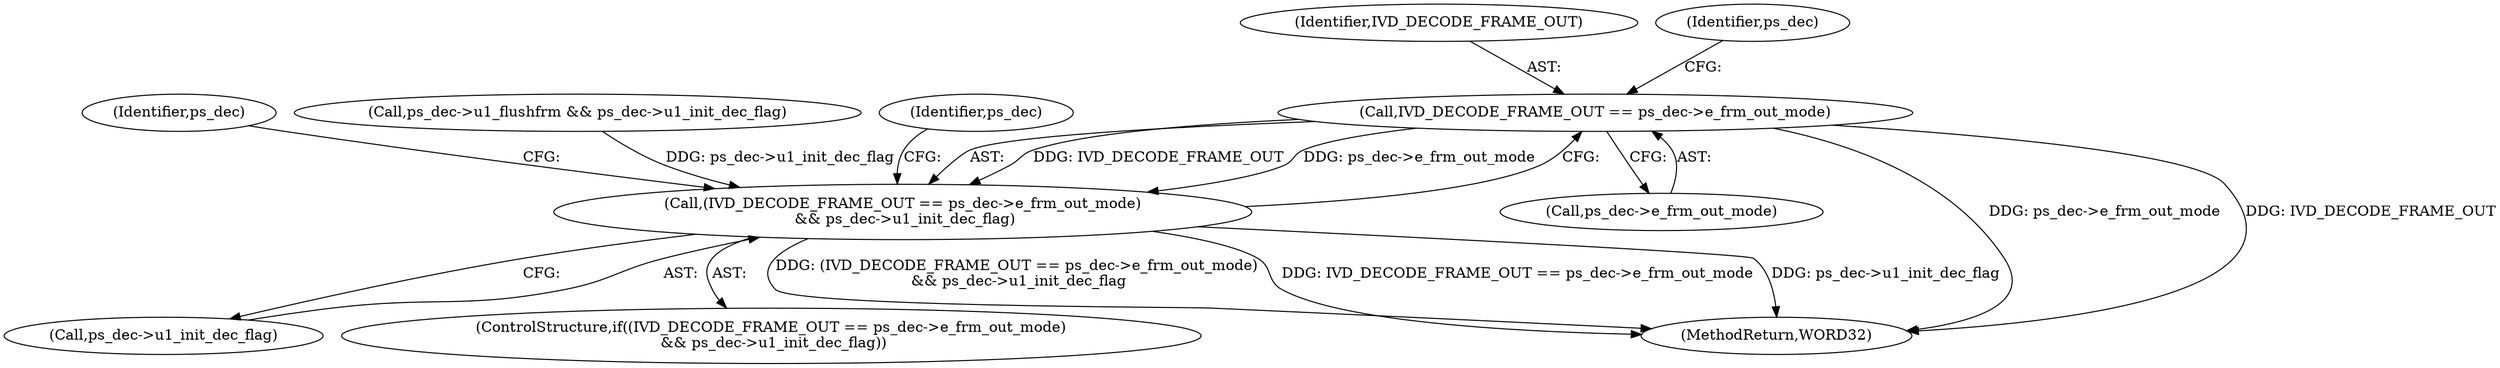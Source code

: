 digraph "0_Android_326fe991a4b7971e8aeaf4ac775491dd8abd85bb@pointer" {
"1001990" [label="(Call,IVD_DECODE_FRAME_OUT == ps_dec->e_frm_out_mode)"];
"1001989" [label="(Call,(IVD_DECODE_FRAME_OUT == ps_dec->e_frm_out_mode)\n && ps_dec->u1_init_dec_flag)"];
"1002028" [label="(Identifier,ps_dec)"];
"1001991" [label="(Identifier,IVD_DECODE_FRAME_OUT)"];
"1001995" [label="(Call,ps_dec->u1_init_dec_flag)"];
"1001992" [label="(Call,ps_dec->e_frm_out_mode)"];
"1000705" [label="(Call,ps_dec->u1_flushfrm && ps_dec->u1_init_dec_flag)"];
"1001989" [label="(Call,(IVD_DECODE_FRAME_OUT == ps_dec->e_frm_out_mode)\n && ps_dec->u1_init_dec_flag)"];
"1002000" [label="(Identifier,ps_dec)"];
"1001988" [label="(ControlStructure,if((IVD_DECODE_FRAME_OUT == ps_dec->e_frm_out_mode)\n && ps_dec->u1_init_dec_flag))"];
"1001990" [label="(Call,IVD_DECODE_FRAME_OUT == ps_dec->e_frm_out_mode)"];
"1002147" [label="(MethodReturn,WORD32)"];
"1001996" [label="(Identifier,ps_dec)"];
"1001990" -> "1001989"  [label="AST: "];
"1001990" -> "1001992"  [label="CFG: "];
"1001991" -> "1001990"  [label="AST: "];
"1001992" -> "1001990"  [label="AST: "];
"1001996" -> "1001990"  [label="CFG: "];
"1001989" -> "1001990"  [label="CFG: "];
"1001990" -> "1002147"  [label="DDG: ps_dec->e_frm_out_mode"];
"1001990" -> "1002147"  [label="DDG: IVD_DECODE_FRAME_OUT"];
"1001990" -> "1001989"  [label="DDG: IVD_DECODE_FRAME_OUT"];
"1001990" -> "1001989"  [label="DDG: ps_dec->e_frm_out_mode"];
"1001989" -> "1001988"  [label="AST: "];
"1001989" -> "1001995"  [label="CFG: "];
"1001995" -> "1001989"  [label="AST: "];
"1002000" -> "1001989"  [label="CFG: "];
"1002028" -> "1001989"  [label="CFG: "];
"1001989" -> "1002147"  [label="DDG: (IVD_DECODE_FRAME_OUT == ps_dec->e_frm_out_mode)\n && ps_dec->u1_init_dec_flag"];
"1001989" -> "1002147"  [label="DDG: IVD_DECODE_FRAME_OUT == ps_dec->e_frm_out_mode"];
"1001989" -> "1002147"  [label="DDG: ps_dec->u1_init_dec_flag"];
"1000705" -> "1001989"  [label="DDG: ps_dec->u1_init_dec_flag"];
}
